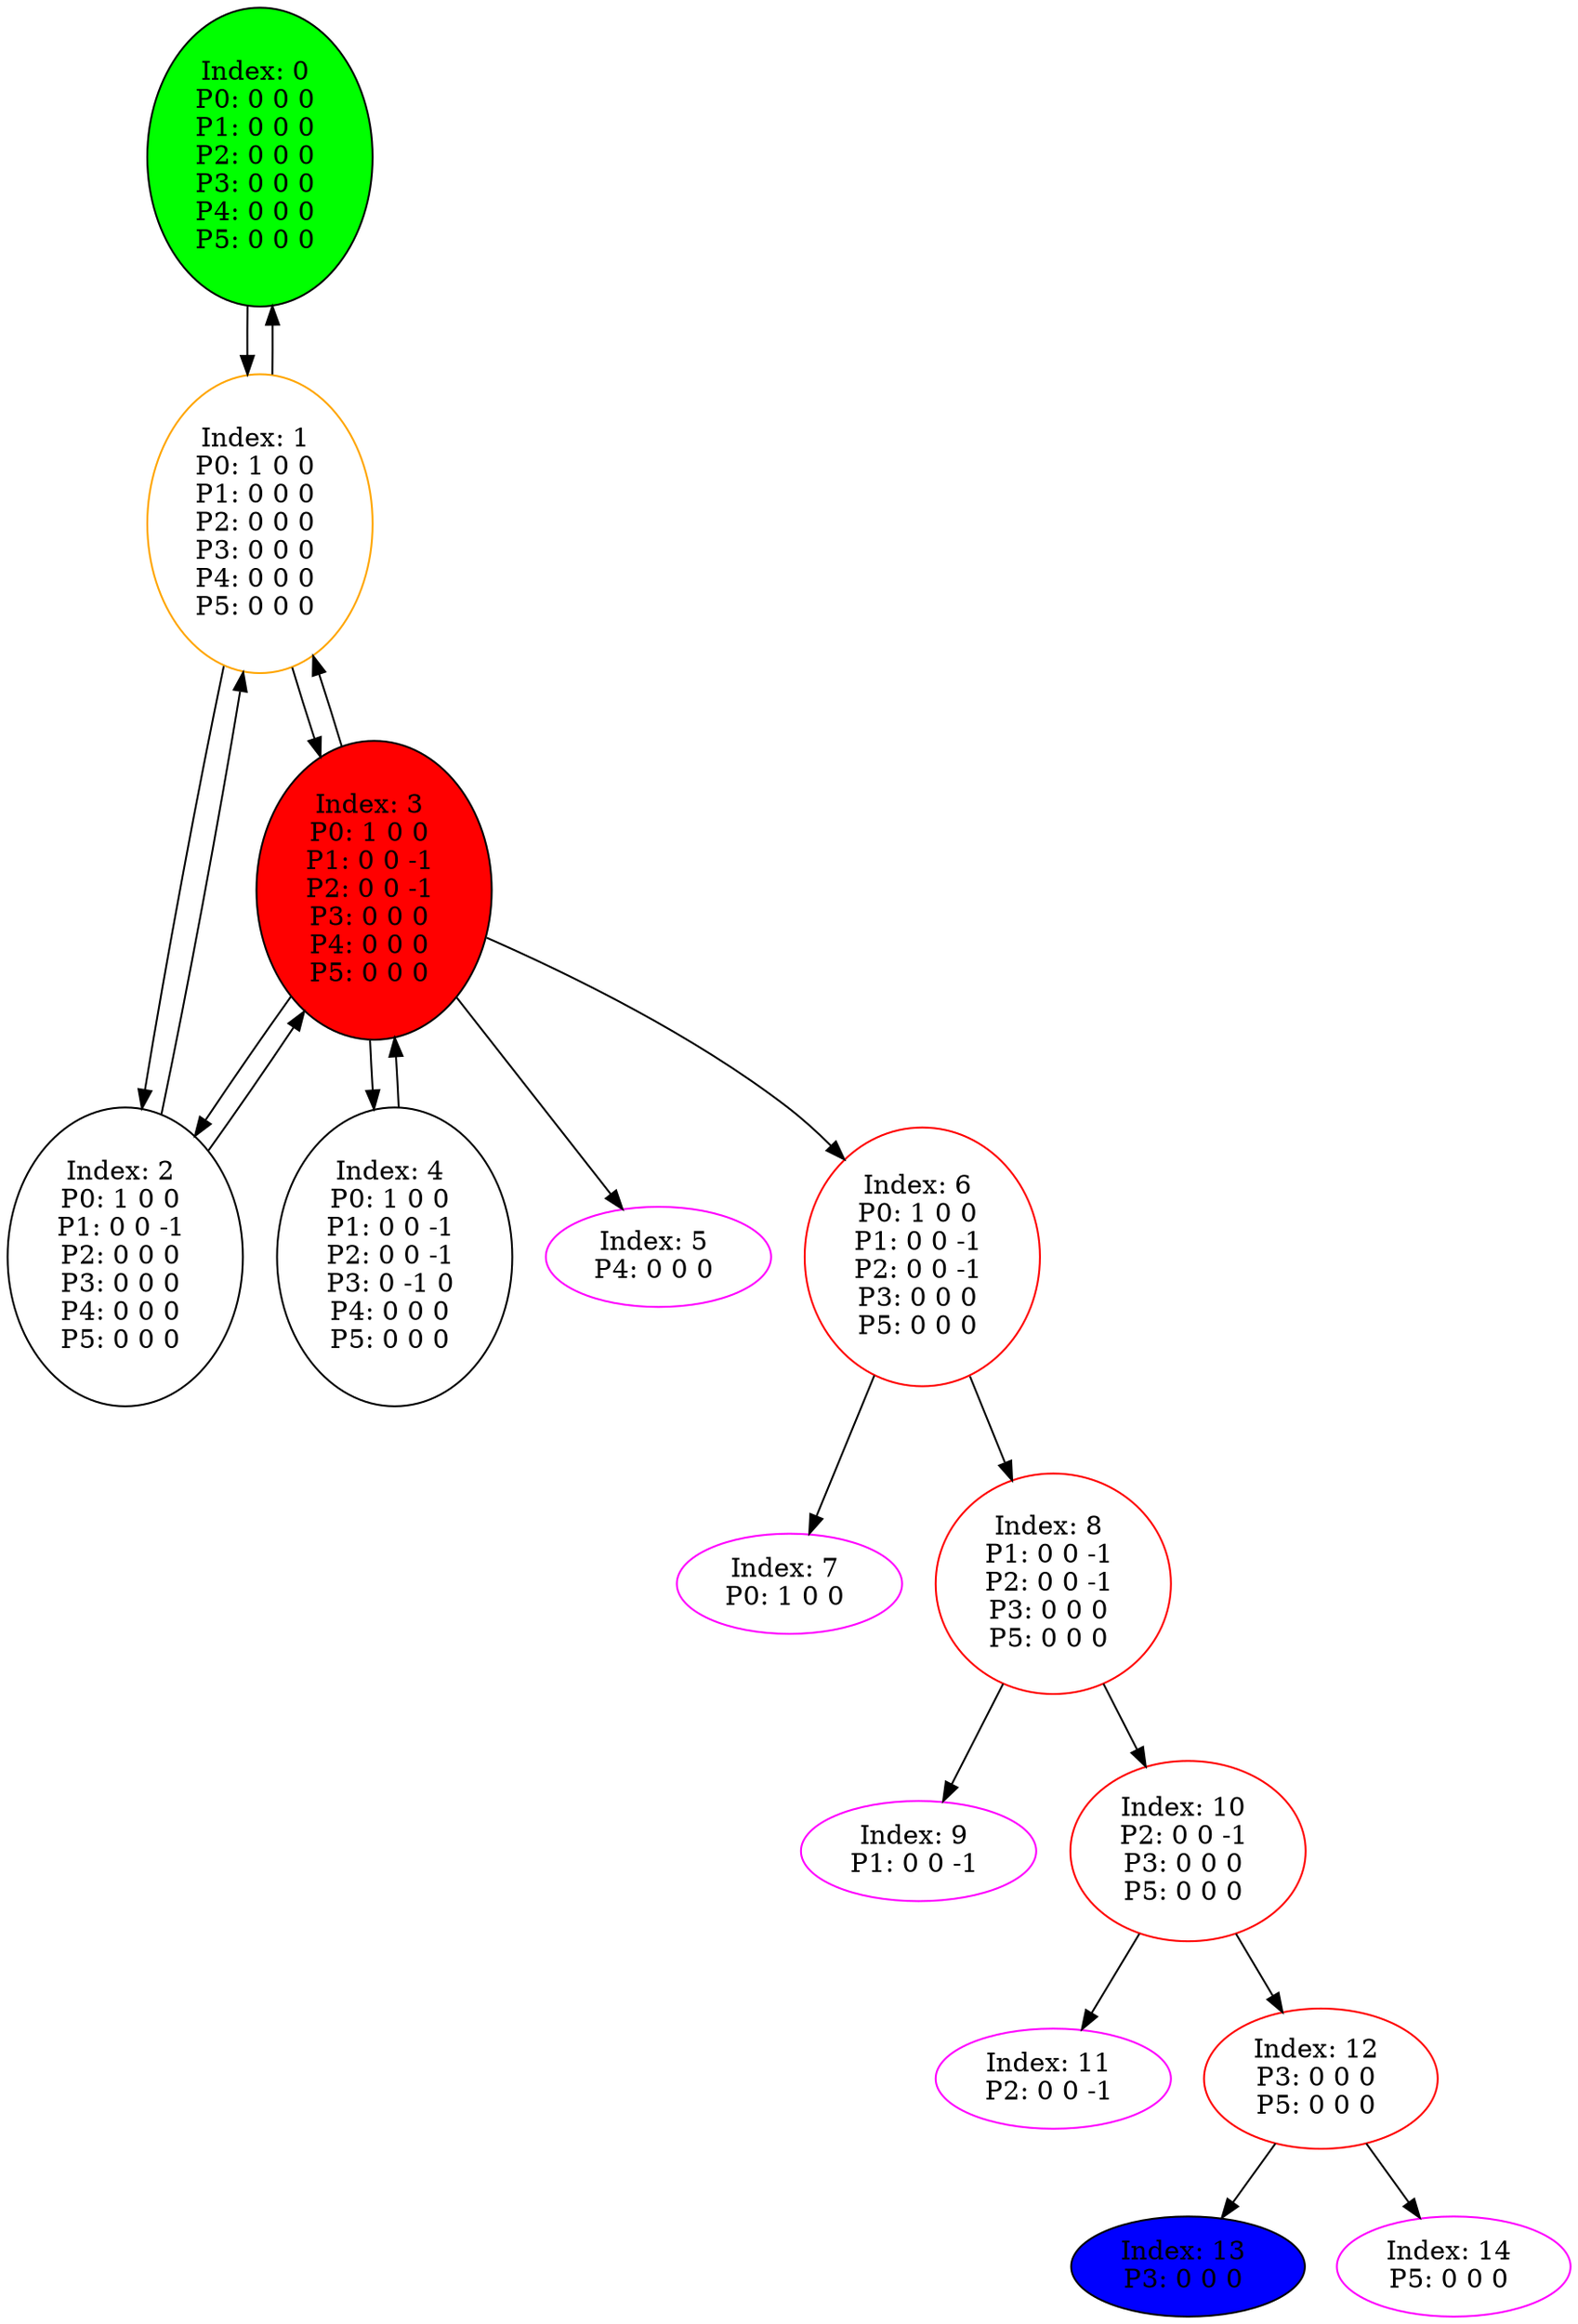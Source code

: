 digraph G {
color = "black"
0[label = "Index: 0 
P0: 0 0 0 
P1: 0 0 0 
P2: 0 0 0 
P3: 0 0 0 
P4: 0 0 0 
P5: 0 0 0 
", style="filled", fillcolor = "green"]
1[label = "Index: 1 
P0: 1 0 0 
P1: 0 0 0 
P2: 0 0 0 
P3: 0 0 0 
P4: 0 0 0 
P5: 0 0 0 
", color = "orange"]
2[label = "Index: 2 
P0: 1 0 0 
P1: 0 0 -1 
P2: 0 0 0 
P3: 0 0 0 
P4: 0 0 0 
P5: 0 0 0 
"]
3[label = "Index: 3 
P0: 1 0 0 
P1: 0 0 -1 
P2: 0 0 -1 
P3: 0 0 0 
P4: 0 0 0 
P5: 0 0 0 
", style="filled", fillcolor = "red"]
4[label = "Index: 4 
P0: 1 0 0 
P1: 0 0 -1 
P2: 0 0 -1 
P3: 0 -1 0 
P4: 0 0 0 
P5: 0 0 0 
"]
5[label = "Index: 5 
P4: 0 0 0 
", color = "fuchsia"]
6[label = "Index: 6 
P0: 1 0 0 
P1: 0 0 -1 
P2: 0 0 -1 
P3: 0 0 0 
P5: 0 0 0 
", color = "red"]
7[label = "Index: 7 
P0: 1 0 0 
", color = "fuchsia"]
8[label = "Index: 8 
P1: 0 0 -1 
P2: 0 0 -1 
P3: 0 0 0 
P5: 0 0 0 
", color = "red"]
9[label = "Index: 9 
P1: 0 0 -1 
", color = "fuchsia"]
10[label = "Index: 10 
P2: 0 0 -1 
P3: 0 0 0 
P5: 0 0 0 
", color = "red"]
11[label = "Index: 11 
P2: 0 0 -1 
", color = "fuchsia"]
12[label = "Index: 12 
P3: 0 0 0 
P5: 0 0 0 
", color = "red"]
13[label = "Index: 13 
P3: 0 0 0 
", style="filled", fillcolor = "blue"]
14[label = "Index: 14 
P5: 0 0 0 
", color = "fuchsia"]
0 -> 1

1 -> 0
1 -> 2
1 -> 3

2 -> 1
2 -> 3

3 -> 1
3 -> 2
3 -> 4
3 -> 6
3 -> 5

4 -> 3

6 -> 8
6 -> 7

8 -> 10
8 -> 9

10 -> 12
10 -> 11

12 -> 14
12 -> 13

}
